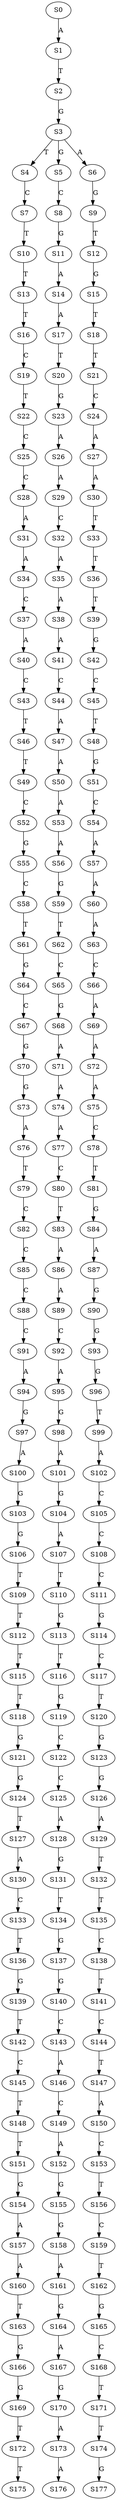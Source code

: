strict digraph  {
	S0 -> S1 [ label = A ];
	S1 -> S2 [ label = T ];
	S2 -> S3 [ label = G ];
	S3 -> S4 [ label = T ];
	S3 -> S5 [ label = G ];
	S3 -> S6 [ label = A ];
	S4 -> S7 [ label = C ];
	S5 -> S8 [ label = C ];
	S6 -> S9 [ label = G ];
	S7 -> S10 [ label = T ];
	S8 -> S11 [ label = G ];
	S9 -> S12 [ label = T ];
	S10 -> S13 [ label = T ];
	S11 -> S14 [ label = A ];
	S12 -> S15 [ label = G ];
	S13 -> S16 [ label = T ];
	S14 -> S17 [ label = A ];
	S15 -> S18 [ label = T ];
	S16 -> S19 [ label = C ];
	S17 -> S20 [ label = T ];
	S18 -> S21 [ label = T ];
	S19 -> S22 [ label = T ];
	S20 -> S23 [ label = G ];
	S21 -> S24 [ label = C ];
	S22 -> S25 [ label = C ];
	S23 -> S26 [ label = A ];
	S24 -> S27 [ label = A ];
	S25 -> S28 [ label = C ];
	S26 -> S29 [ label = A ];
	S27 -> S30 [ label = A ];
	S28 -> S31 [ label = A ];
	S29 -> S32 [ label = C ];
	S30 -> S33 [ label = T ];
	S31 -> S34 [ label = A ];
	S32 -> S35 [ label = A ];
	S33 -> S36 [ label = T ];
	S34 -> S37 [ label = C ];
	S35 -> S38 [ label = A ];
	S36 -> S39 [ label = T ];
	S37 -> S40 [ label = A ];
	S38 -> S41 [ label = A ];
	S39 -> S42 [ label = G ];
	S40 -> S43 [ label = C ];
	S41 -> S44 [ label = C ];
	S42 -> S45 [ label = C ];
	S43 -> S46 [ label = T ];
	S44 -> S47 [ label = A ];
	S45 -> S48 [ label = T ];
	S46 -> S49 [ label = T ];
	S47 -> S50 [ label = A ];
	S48 -> S51 [ label = G ];
	S49 -> S52 [ label = C ];
	S50 -> S53 [ label = A ];
	S51 -> S54 [ label = C ];
	S52 -> S55 [ label = G ];
	S53 -> S56 [ label = A ];
	S54 -> S57 [ label = A ];
	S55 -> S58 [ label = C ];
	S56 -> S59 [ label = G ];
	S57 -> S60 [ label = A ];
	S58 -> S61 [ label = T ];
	S59 -> S62 [ label = T ];
	S60 -> S63 [ label = A ];
	S61 -> S64 [ label = G ];
	S62 -> S65 [ label = C ];
	S63 -> S66 [ label = C ];
	S64 -> S67 [ label = C ];
	S65 -> S68 [ label = G ];
	S66 -> S69 [ label = A ];
	S67 -> S70 [ label = G ];
	S68 -> S71 [ label = A ];
	S69 -> S72 [ label = A ];
	S70 -> S73 [ label = G ];
	S71 -> S74 [ label = A ];
	S72 -> S75 [ label = A ];
	S73 -> S76 [ label = A ];
	S74 -> S77 [ label = A ];
	S75 -> S78 [ label = C ];
	S76 -> S79 [ label = T ];
	S77 -> S80 [ label = C ];
	S78 -> S81 [ label = T ];
	S79 -> S82 [ label = C ];
	S80 -> S83 [ label = T ];
	S81 -> S84 [ label = G ];
	S82 -> S85 [ label = C ];
	S83 -> S86 [ label = A ];
	S84 -> S87 [ label = A ];
	S85 -> S88 [ label = C ];
	S86 -> S89 [ label = A ];
	S87 -> S90 [ label = G ];
	S88 -> S91 [ label = C ];
	S89 -> S92 [ label = C ];
	S90 -> S93 [ label = G ];
	S91 -> S94 [ label = A ];
	S92 -> S95 [ label = A ];
	S93 -> S96 [ label = G ];
	S94 -> S97 [ label = G ];
	S95 -> S98 [ label = G ];
	S96 -> S99 [ label = T ];
	S97 -> S100 [ label = A ];
	S98 -> S101 [ label = A ];
	S99 -> S102 [ label = A ];
	S100 -> S103 [ label = G ];
	S101 -> S104 [ label = G ];
	S102 -> S105 [ label = C ];
	S103 -> S106 [ label = G ];
	S104 -> S107 [ label = A ];
	S105 -> S108 [ label = C ];
	S106 -> S109 [ label = T ];
	S107 -> S110 [ label = T ];
	S108 -> S111 [ label = C ];
	S109 -> S112 [ label = T ];
	S110 -> S113 [ label = G ];
	S111 -> S114 [ label = G ];
	S112 -> S115 [ label = T ];
	S113 -> S116 [ label = T ];
	S114 -> S117 [ label = C ];
	S115 -> S118 [ label = T ];
	S116 -> S119 [ label = G ];
	S117 -> S120 [ label = T ];
	S118 -> S121 [ label = G ];
	S119 -> S122 [ label = C ];
	S120 -> S123 [ label = G ];
	S121 -> S124 [ label = G ];
	S122 -> S125 [ label = C ];
	S123 -> S126 [ label = G ];
	S124 -> S127 [ label = T ];
	S125 -> S128 [ label = A ];
	S126 -> S129 [ label = A ];
	S127 -> S130 [ label = A ];
	S128 -> S131 [ label = G ];
	S129 -> S132 [ label = T ];
	S130 -> S133 [ label = C ];
	S131 -> S134 [ label = T ];
	S132 -> S135 [ label = T ];
	S133 -> S136 [ label = T ];
	S134 -> S137 [ label = G ];
	S135 -> S138 [ label = C ];
	S136 -> S139 [ label = G ];
	S137 -> S140 [ label = G ];
	S138 -> S141 [ label = T ];
	S139 -> S142 [ label = T ];
	S140 -> S143 [ label = C ];
	S141 -> S144 [ label = C ];
	S142 -> S145 [ label = C ];
	S143 -> S146 [ label = A ];
	S144 -> S147 [ label = T ];
	S145 -> S148 [ label = T ];
	S146 -> S149 [ label = C ];
	S147 -> S150 [ label = A ];
	S148 -> S151 [ label = T ];
	S149 -> S152 [ label = A ];
	S150 -> S153 [ label = C ];
	S151 -> S154 [ label = G ];
	S152 -> S155 [ label = G ];
	S153 -> S156 [ label = T ];
	S154 -> S157 [ label = A ];
	S155 -> S158 [ label = G ];
	S156 -> S159 [ label = C ];
	S157 -> S160 [ label = A ];
	S158 -> S161 [ label = A ];
	S159 -> S162 [ label = T ];
	S160 -> S163 [ label = T ];
	S161 -> S164 [ label = G ];
	S162 -> S165 [ label = G ];
	S163 -> S166 [ label = G ];
	S164 -> S167 [ label = A ];
	S165 -> S168 [ label = C ];
	S166 -> S169 [ label = G ];
	S167 -> S170 [ label = G ];
	S168 -> S171 [ label = T ];
	S169 -> S172 [ label = T ];
	S170 -> S173 [ label = A ];
	S171 -> S174 [ label = T ];
	S172 -> S175 [ label = T ];
	S173 -> S176 [ label = A ];
	S174 -> S177 [ label = G ];
}
